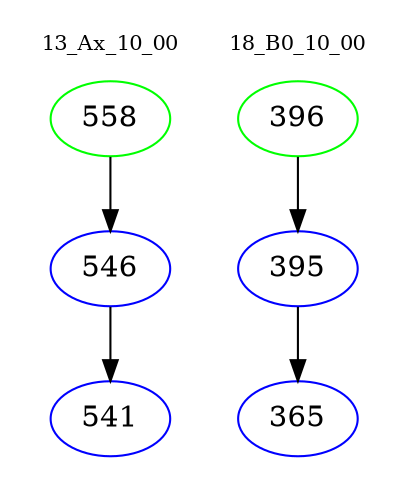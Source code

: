 digraph{
subgraph cluster_0 {
color = white
label = "13_Ax_10_00";
fontsize=10;
T0_558 [label="558", color="green"]
T0_558 -> T0_546 [color="black"]
T0_546 [label="546", color="blue"]
T0_546 -> T0_541 [color="black"]
T0_541 [label="541", color="blue"]
}
subgraph cluster_1 {
color = white
label = "18_B0_10_00";
fontsize=10;
T1_396 [label="396", color="green"]
T1_396 -> T1_395 [color="black"]
T1_395 [label="395", color="blue"]
T1_395 -> T1_365 [color="black"]
T1_365 [label="365", color="blue"]
}
}

